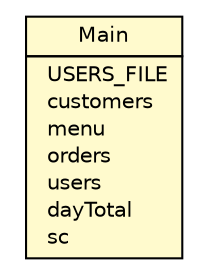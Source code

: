 #!/usr/local/bin/dot
#
# Class diagram 
# Generated by UMLGraph version 1.6 (http://www.umlgraph.org/)
#

digraph G {
	edge [fontname="Helvetica",fontsize=10,labelfontname="Helvetica",labelfontsize=10];
	node [fontname="Helvetica",fontsize=10,shape=plaintext];
	nodesep=0.25;
	ranksep=0.5;
	// au.edu.griffith.ict.Main
	c38 [label=<<table title="au.edu.griffith.ict.Main" border="0" cellborder="1" cellspacing="0" cellpadding="2" port="p" bgcolor="lemonChiffon" href="./Main.html">
		<tr><td><table border="0" cellspacing="0" cellpadding="1">
<tr><td align="center" balign="center"> Main </td></tr>
		</table></td></tr>
		<tr><td><table border="0" cellspacing="0" cellpadding="1">
<tr><td align="left" balign="left">  USERS_FILE </td></tr>
<tr><td align="left" balign="left">  customers </td></tr>
<tr><td align="left" balign="left">  menu </td></tr>
<tr><td align="left" balign="left">  orders </td></tr>
<tr><td align="left" balign="left">  users </td></tr>
<tr><td align="left" balign="left">  dayTotal </td></tr>
<tr><td align="left" balign="left">  sc </td></tr>
		</table></td></tr>
		</table>>, URL="./Main.html", fontname="Helvetica", fontcolor="black", fontsize=10.0];
}

